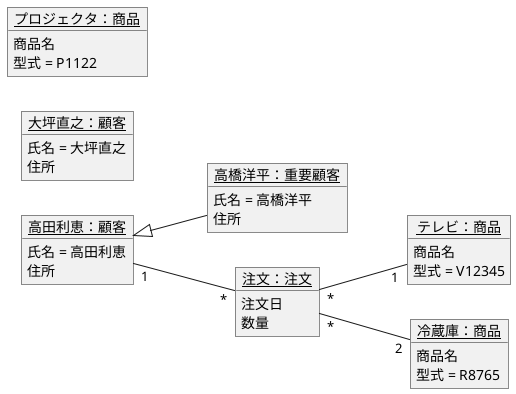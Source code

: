 @startuml
left to right direction
object "<u>高橋洋平：重要顧客</u>" as k1{
氏名 = 高橋洋平
住所
}
object "<u>高田利恵：顧客</u>" as k2{
氏名 = 高田利恵
住所
}
object "<u>大坪直之：顧客</u>" as k3{
氏名 = 大坪直之
住所
}
object "<u>テレビ：商品</u>" as s1{
商品名
型式 = V12345
}
object "<u>冷蔵庫：商品</u>" as s2{
商品名
型式 = R8765
}
object "<u>プロジェクタ：商品</u>" as s3{
商品名
型式 = P1122
}
object "<u>注文：注文</u>" as t1{
注文日
数量
}

k2 "1"--"*" t1
t1 "*"--"2" s2
k2 <|-- k1
t1 "*"--"1" s1

@enduml